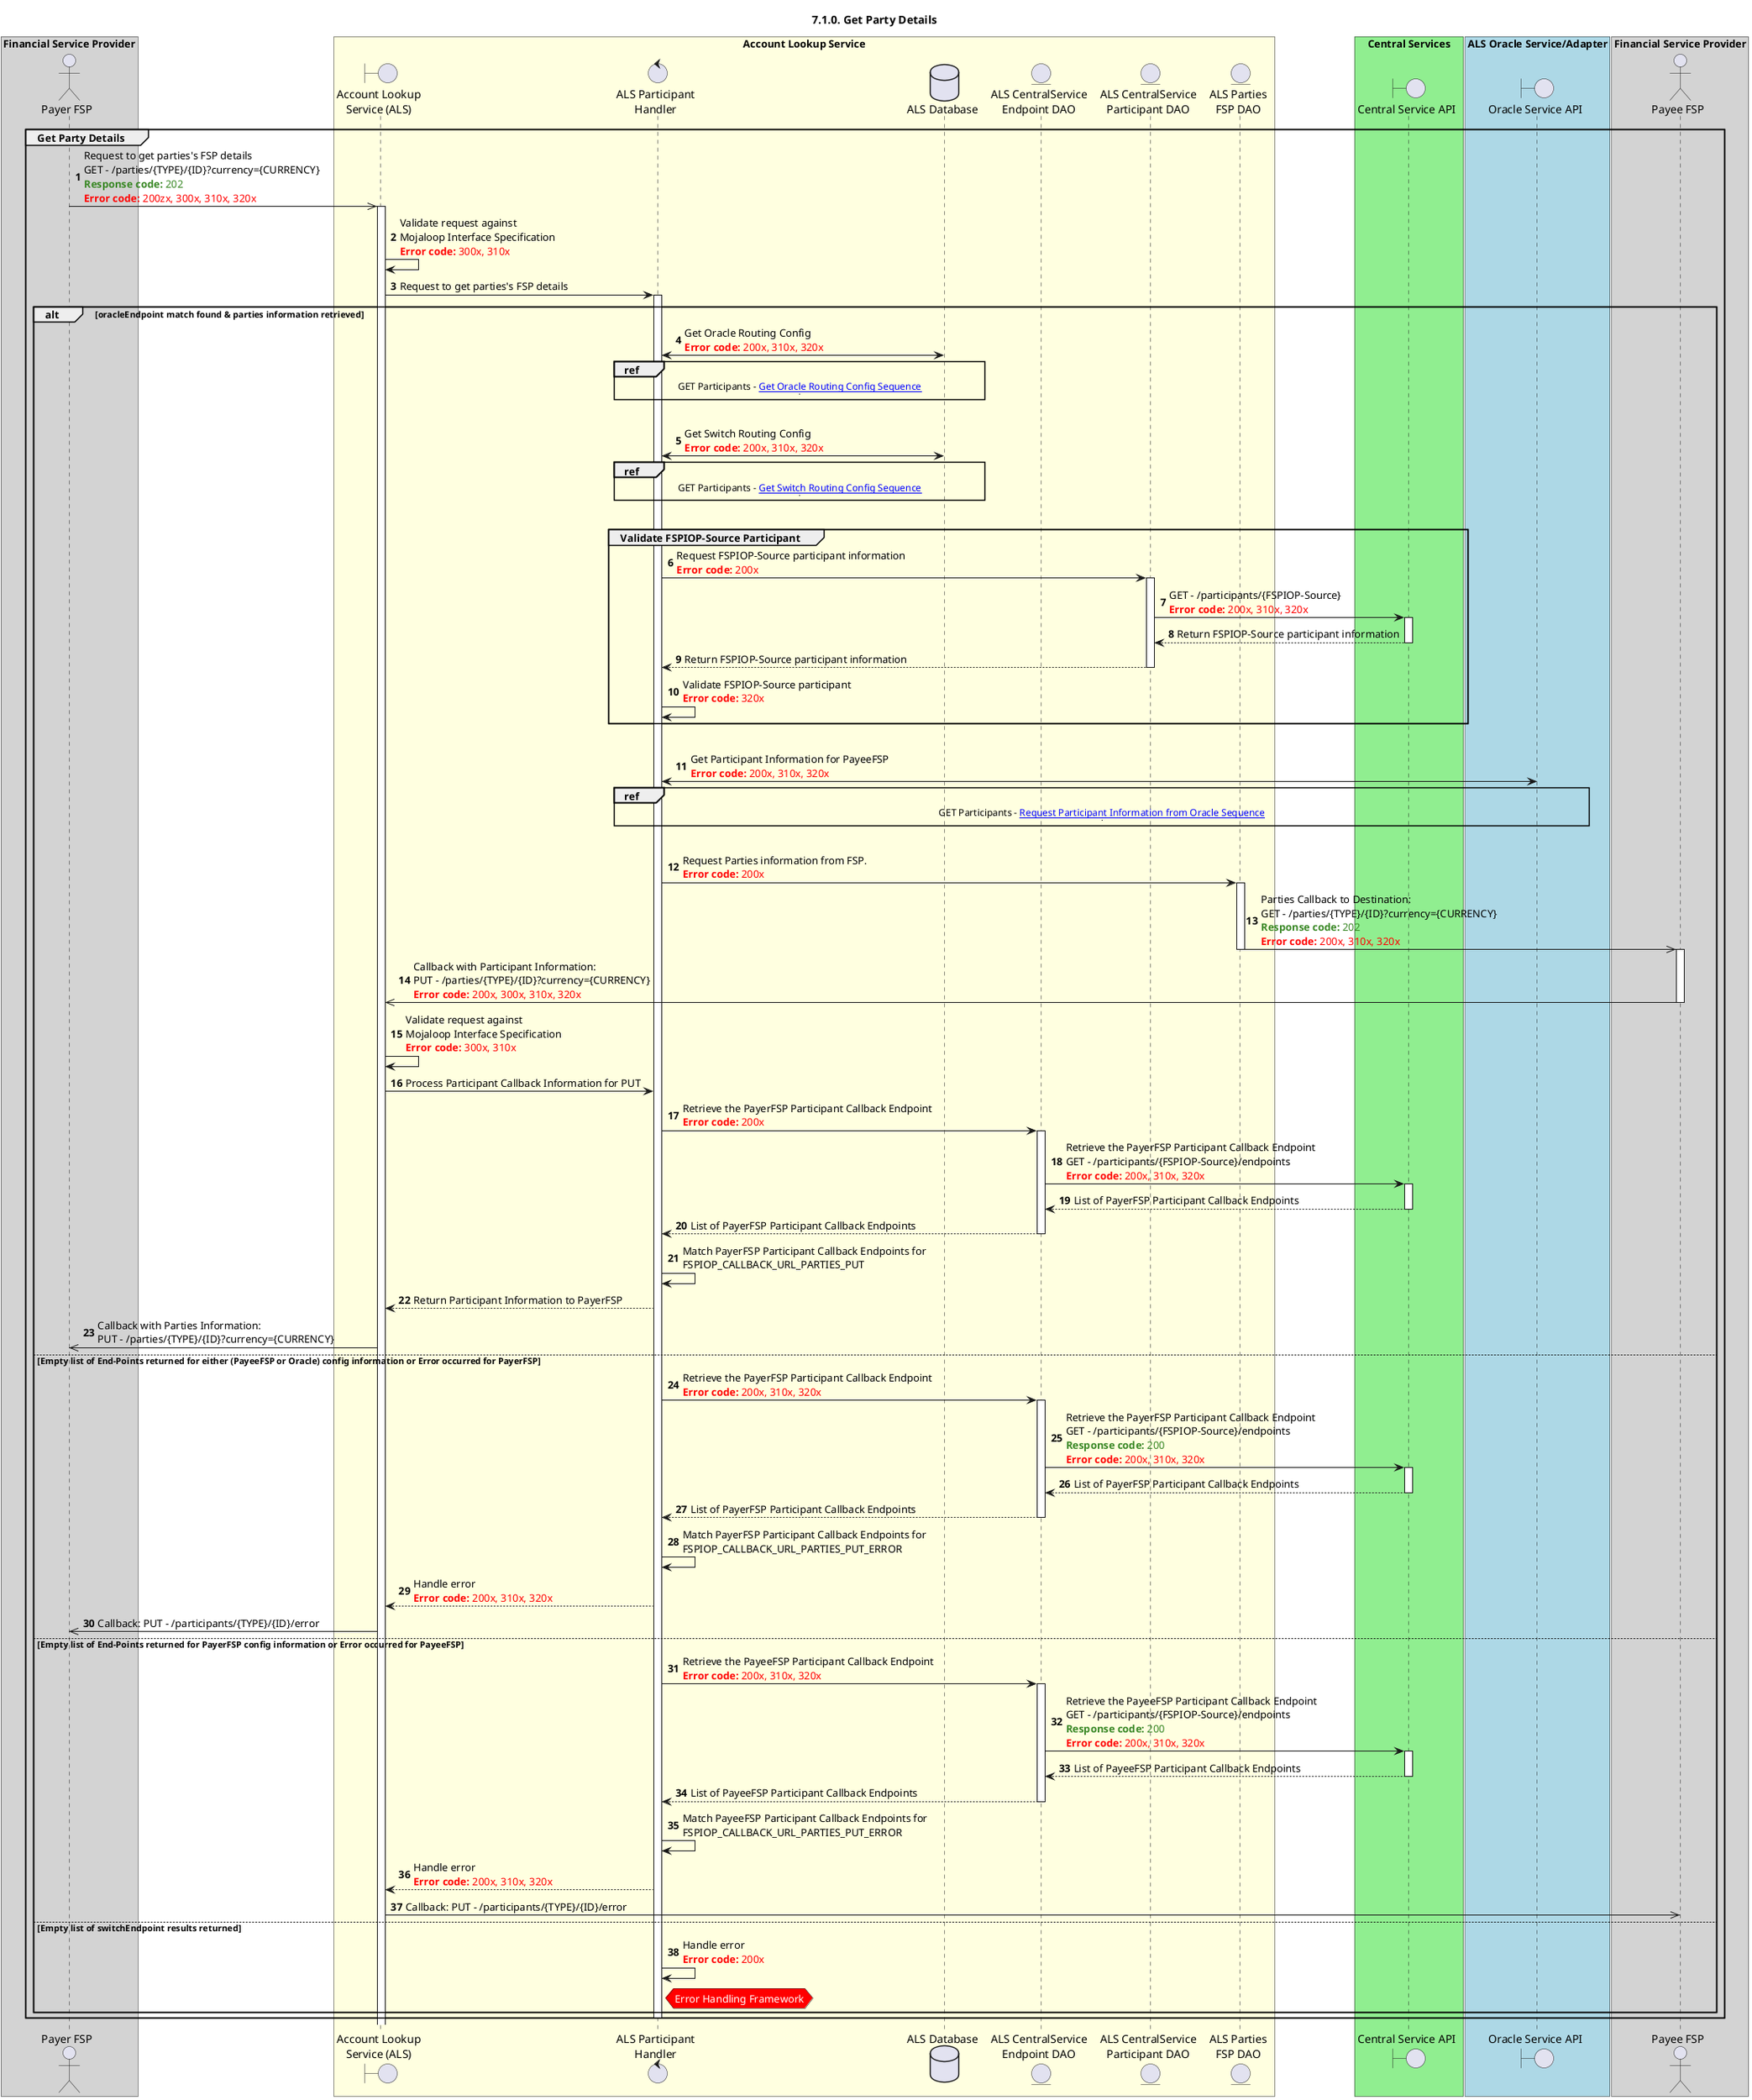 /'*****
 License
 --------------
 Copyright © 2017 Bill & Melinda Gates Foundation
 The Mojaloop files are made available by the Bill & Melinda Gates Foundation under the Apache License, Version 2.0 (the "License") and you may not use these files except in compliance with the License. You may obtain a copy of the License at
 http://www.apache.org/licenses/LICENSE-2.0
 Unless required by applicable law or agreed to in writing, the Mojaloop files are distributed on an "AS IS" BASIS, WITHOUT WARRANTIES OR CONDITIONS OF ANY KIND, either express or implied. See the License for the specific language governing permissions and limitations under the License.
 Contributors
 --------------
 This is the official list of the Mojaloop project contributors for this file.
 Names of the original copyright holders (individuals or organizations)
 should be listed with a '*' in the first column. People who have
 contributed from an organization can be listed under the organization
 that actually holds the copyright for their contributions (see the
 Gates Foundation organization for an example). Those individuals should have
 their names indented and be marked with a '-'. Email address can be added
 optionally within square brackets <email>.
 * Gates Foundation
 - Name Surname <name.surname@gatesfoundation.com>

 * Georgi Georgiev <georgi.georgiev@modusbox.com>
 * Rajiv Mothilal <rajiv.mothilal@modusbox.com>
 --------------
 ******'/


@startuml
' declate title
title 7.1.0. Get Party Details

autonumber
' Actor Keys:
' boundary - APIs/Interfaces, etc
' entity - Database Access Objects
' database - Database Persistance Store

' declare actors
actor "Payer FSP" as PAYER_FSP
actor "Payee FSP" as PAYEE_FSP
boundary "Account Lookup\nService (ALS)" as ALS_API
control "ALS Participant\nHandler" as ALS_PARTICIPANT_HANDLER
entity "ALS CentralService\nEndpoint DAO" as ALS_CENTRALSERVICE_ENDPOINT_CONFIG_DAO
entity "ALS CentralService\nParticipant DAO" as ALS_CENTRALSERVICE_PARTICIPANT_DAO
'entity "ALS Participant Oracle DAO" as ALS_PARTICIPANT_ORACLE_DAO
entity "ALS Parties\nFSP DAO" as ALS_PARTIES_FSP_DAO
database "ALS Database" as ALS_DB
boundary "Oracle Service API" as ORACLE_API
boundary "Central Service API" as CENTRALSERVICE_API

box "Financial Service Provider" #LightGrey
participant PAYER_FSP
end box

box "Account Lookup Service" #LightYellow
participant ALS_API
participant ALS_PARTICIPANT_HANDLER
participant ALS_DB
participant ALS_CENTRALSERVICE_ENDPOINT_CONFIG_DAO
participant ALS_CENTRALSERVICE_PARTICIPANT_DAO
participant ALS_PARTIES_FSP_DAO
end box

box "Central Services" #LightGreen
participant CENTRALSERVICE_API
end box

box "ALS Oracle Service/Adapter" #LightBlue
participant ORACLE_API
end box

box "Financial Service Provider" #LightGrey
participant PAYEE_FSP
end box

' START OF FLOW

group Get Party Details
    PAYER_FSP ->> ALS_API: Request to get parties's FSP details\nGET - /parties/{TYPE}/{ID}?currency={CURRENCY}\n<color #388724><b>Response code:</b> 202</color>\n<color #red><b>Error code:</b> 200zx, 300x, 310x, 320x</color>
    activate ALS_API
    ALS_API -> ALS_API: Validate request against\nMojaloop Interface Specification\n<color #red><b>Error code:</b> 300x, 310x</color>
    ALS_API -> ALS_PARTICIPANT_HANDLER: Request to get parties's FSP details

    alt oracleEndpoint match found & parties information retrieved
        activate ALS_PARTICIPANT_HANDLER
        '********************* Retrieve Oracle Routing Information - START ************************
        ALS_PARTICIPANT_HANDLER <-> ALS_DB: Get Oracle Routing Config\n<color #red><b>Error code:</b> 200x, 310x, 320x</color>
        ref over ALS_PARTICIPANT_HANDLER, ALS_DB
            GET Participants - [[https://docs.mojaloop.live/mojaloop-technical-overview/account-lookup-service/als-get-participants.html Get Oracle Routing Config Sequence]]
            |||
        end ref
        '********************* Retrieve Oracle Routing Information - END ************************
        |||
        '********************* Retrieve Switch Routing Information - START ************************
        ALS_PARTICIPANT_HANDLER <-> ALS_DB: Get Switch Routing Config\n<color #red><b>Error code:</b> 200x, 310x, 320x</color>
        ref over ALS_PARTICIPANT_HANDLER, ALS_DB
            GET Participants - [[https://docs.mojaloop.live/mojaloop-technical-overview/account-lookup-service/als-get-participants.html Get Switch Routing Config Sequence]]
            |||
        end ref
        '********************* Retrieve Switch Routing Information - END ************************
        |||
        group Validate FSPIOP-Source Participant
            ALS_PARTICIPANT_HANDLER -> ALS_CENTRALSERVICE_PARTICIPANT_DAO: Request FSPIOP-Source participant information\n<color #red><b>Error code:</b> 200x</color>
            activate ALS_CENTRALSERVICE_PARTICIPANT_DAO

            ALS_CENTRALSERVICE_PARTICIPANT_DAO -> CENTRALSERVICE_API: GET - /participants/{FSPIOP-Source}\n<color #red><b>Error code:</b> 200x, 310x, 320x</color>
            activate CENTRALSERVICE_API
            CENTRALSERVICE_API --> ALS_CENTRALSERVICE_PARTICIPANT_DAO: Return FSPIOP-Source participant information
            deactivate CENTRALSERVICE_API

            ALS_CENTRALSERVICE_PARTICIPANT_DAO --> ALS_PARTICIPANT_HANDLER: Return FSPIOP-Source participant information

            deactivate ALS_CENTRALSERVICE_PARTICIPANT_DAO

            ALS_PARTICIPANT_HANDLER -> ALS_PARTICIPANT_HANDLER: Validate FSPIOP-Source participant\n<color #red><b>Error code:</b> 320x</color>
        end group
        |||

        '********************* Request Oracle Participant Information - START ************************

        ALS_PARTICIPANT_HANDLER <-> ORACLE_API: Get Participant Information for PayeeFSP\n<color #red><b>Error code:</b> 200x, 310x, 320x</color>
        ref over ALS_PARTICIPANT_HANDLER, ORACLE_API
            GET Participants - [[https://docs.mojaloop.live/mojaloop-technical-overview/account-lookup-service/als-get-participants.html Request Participant Information from Oracle Sequence]]
            |||
        end ref

        '********************* Request Oracle Participant Information - END ************************
        |||
        '********************* Request Parties Information - START ************************

        ALS_PARTICIPANT_HANDLER -> ALS_PARTIES_FSP_DAO: Request Parties information from FSP.\n<color #red><b>Error code:</b> 200x</color>

        activate ALS_PARTIES_FSP_DAO
        ALS_PARTIES_FSP_DAO ->> PAYEE_FSP: Parties Callback to Destination:\nGET - /parties/{TYPE}/{ID}?currency={CURRENCY}\n<color #388724><b>Response code:</b> 202</color>\n<color #red><b>Error code:</b> 200x, 310x, 320x</color>
        deactivate ALS_PARTIES_FSP_DAO
        activate PAYEE_FSP

        PAYEE_FSP ->> ALS_API: Callback with Participant Information:\nPUT - /parties/{TYPE}/{ID}?currency={CURRENCY}\n<color #red><b>Error code:</b> 200x, 300x, 310x, 320x</color>
        deactivate PAYEE_FSP

        ALS_API -> ALS_API: Validate request against\nMojaloop Interface Specification\n<color #red><b>Error code:</b> 300x, 310x</color>
        ALS_API -> ALS_PARTICIPANT_HANDLER: Process Participant Callback Information for PUT

        '********************* Request Parties Information - END ************************

        '********************* Get PayerFSP Participant Information - START ************************

        ALS_PARTICIPANT_HANDLER -> ALS_CENTRALSERVICE_ENDPOINT_CONFIG_DAO: Retrieve the PayerFSP Participant Callback Endpoint\n<color #red><b>Error code:</b> 200x</color>
        activate ALS_CENTRALSERVICE_ENDPOINT_CONFIG_DAO
        ALS_CENTRALSERVICE_ENDPOINT_CONFIG_DAO -> CENTRALSERVICE_API: Retrieve the PayerFSP Participant Callback Endpoint\nGET - /participants/{FSPIOP-Source}/endpoints\n<color #red><b>Error code:</b> 200x, 310x, 320x</color>
        activate CENTRALSERVICE_API
        CENTRALSERVICE_API --> ALS_CENTRALSERVICE_ENDPOINT_CONFIG_DAO: List of PayerFSP Participant Callback Endpoints
        deactivate CENTRALSERVICE_API
        ALS_CENTRALSERVICE_ENDPOINT_CONFIG_DAO --> ALS_PARTICIPANT_HANDLER: List of PayerFSP Participant Callback Endpoints
        deactivate ALS_CENTRALSERVICE_ENDPOINT_CONFIG_DAO

        ALS_PARTICIPANT_HANDLER -> ALS_PARTICIPANT_HANDLER: Match PayerFSP Participant Callback Endpoints for\nFSPIOP_CALLBACK_URL_PARTIES_PUT

        '********************* Get PayerFSP Participant Information - END ************************

        ALS_PARTICIPANT_HANDLER --> ALS_API: Return Participant Information to PayerFSP
        ALS_API ->> PAYER_FSP: Callback with Parties Information:\nPUT - /parties/{TYPE}/{ID}?currency={CURRENCY}

    else Empty list of End-Points returned for either (PayeeFSP or Oracle) config information or Error occurred for PayerFSP

        '********************* Get PayerFSP Participant Information - START ************************

        ALS_PARTICIPANT_HANDLER -> ALS_CENTRALSERVICE_ENDPOINT_CONFIG_DAO: Retrieve the PayerFSP Participant Callback Endpoint\n<color #red><b>Error code:</b> 200x, 310x, 320x</color>
        activate ALS_CENTRALSERVICE_ENDPOINT_CONFIG_DAO
        ALS_CENTRALSERVICE_ENDPOINT_CONFIG_DAO -> CENTRALSERVICE_API: Retrieve the PayerFSP Participant Callback Endpoint\nGET - /participants/{FSPIOP-Source}/endpoints\n<color #388724><b>Response code:</b> 200</color>\n<color #red><b>Error code:</b> 200x, 310x, 320x</color>
        activate CENTRALSERVICE_API
        CENTRALSERVICE_API --> ALS_CENTRALSERVICE_ENDPOINT_CONFIG_DAO: List of PayerFSP Participant Callback Endpoints
        deactivate CENTRALSERVICE_API
        ALS_CENTRALSERVICE_ENDPOINT_CONFIG_DAO --> ALS_PARTICIPANT_HANDLER: List of PayerFSP Participant Callback Endpoints
        deactivate ALS_CENTRALSERVICE_ENDPOINT_CONFIG_DAO

        ALS_PARTICIPANT_HANDLER -> ALS_PARTICIPANT_HANDLER: Match PayerFSP Participant Callback Endpoints for\nFSPIOP_CALLBACK_URL_PARTIES_PUT_ERROR

        '********************* Get PayerFSP Participant Information - END ************************

        ALS_PARTICIPANT_HANDLER --> ALS_API: Handle error\n<color #red><b>Error code:</b> 200x, 310x, 320x</color>
        ALS_API ->> PAYER_FSP: Callback: PUT - /participants/{TYPE}/{ID}/error
    else Empty list of End-Points returned for PayerFSP config information or Error occurred for PayeeFSP

        '********************* Get PayeeFSP Participant Information - START ************************

        ALS_PARTICIPANT_HANDLER -> ALS_CENTRALSERVICE_ENDPOINT_CONFIG_DAO: Retrieve the PayeeFSP Participant Callback Endpoint\n<color #red><b>Error code:</b> 200x, 310x, 320x</color>
        activate ALS_CENTRALSERVICE_ENDPOINT_CONFIG_DAO
        ALS_CENTRALSERVICE_ENDPOINT_CONFIG_DAO -> CENTRALSERVICE_API: Retrieve the PayeeFSP Participant Callback Endpoint\nGET - /participants/{FSPIOP-Source}/endpoints\n<color #388724><b>Response code:</b> 200</color>\n<color #red><b>Error code:</b> 200x, 310x, 320x</color>
        activate CENTRALSERVICE_API
        CENTRALSERVICE_API --> ALS_CENTRALSERVICE_ENDPOINT_CONFIG_DAO: List of PayeeFSP Participant Callback Endpoints
        deactivate CENTRALSERVICE_API
        ALS_CENTRALSERVICE_ENDPOINT_CONFIG_DAO --> ALS_PARTICIPANT_HANDLER: List of PayeeFSP Participant Callback Endpoints
        deactivate ALS_CENTRALSERVICE_ENDPOINT_CONFIG_DAO

        ALS_PARTICIPANT_HANDLER -> ALS_PARTICIPANT_HANDLER: Match PayeeFSP Participant Callback Endpoints for\nFSPIOP_CALLBACK_URL_PARTIES_PUT_ERROR

        '********************* Get PayerFSP Participant Information - END ************************

        ALS_PARTICIPANT_HANDLER --> ALS_API: Handle error\n<color #red><b>Error code:</b> 200x, 310x, 320x</color>
        ALS_API ->> PAYEE_FSP: Callback: PUT - /participants/{TYPE}/{ID}/error
    else Empty list of switchEndpoint results returned
        ALS_PARTICIPANT_HANDLER -> ALS_PARTICIPANT_HANDLER: Handle error\n<color #red><b>Error code:</b> 200x</color>
        hnote right ALS_PARTICIPANT_HANDLER #red
            <color #white>Error Handling Framework</color>
        end note
    end alt

    deactivate ALS_PARTICIPANT_HANDLER
end
@enduml
